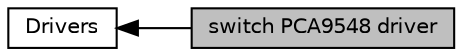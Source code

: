 digraph "switch PCA9548 driver"
{
  bgcolor="transparent";
  edge [fontname="Helvetica",fontsize="10",labelfontname="Helvetica",labelfontsize="10"];
  node [fontname="Helvetica",fontsize="10",shape=box];
  rankdir=LR;
  Node2 [label="Drivers",height=0.2,width=0.4,color="black",URL="$group__drivers.html",tooltip=" "];
  Node1 [label="switch PCA9548 driver",height=0.2,width=0.4,color="black", fillcolor="grey75", style="filled", fontcolor="black",tooltip="I2C switch PCA9548 driver."];
  Node2->Node1 [shape=plaintext, dir="back", style="solid"];
}
